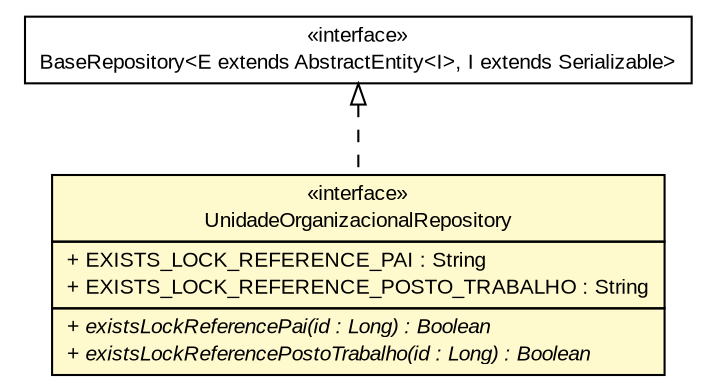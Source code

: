 #!/usr/local/bin/dot
#
# Class diagram 
# Generated by UMLGraph version R5_6 (http://www.umlgraph.org/)
#

digraph G {
	edge [fontname="arial",fontsize=10,labelfontname="arial",labelfontsize=10];
	node [fontname="arial",fontsize=10,shape=plaintext];
	nodesep=0.25;
	ranksep=0.5;
	// br.gov.to.sefaz.persistence.repository.BaseRepository<E extends br.gov.to.sefaz.persistence.entity.AbstractEntity<I>, I extends java.io.Serializable>
	c207756 [label=<<table title="br.gov.to.sefaz.persistence.repository.BaseRepository" border="0" cellborder="1" cellspacing="0" cellpadding="2" port="p" href="../../../persistence/repository/BaseRepository.html">
		<tr><td><table border="0" cellspacing="0" cellpadding="1">
<tr><td align="center" balign="center"> &#171;interface&#187; </td></tr>
<tr><td align="center" balign="center"> BaseRepository&lt;E extends AbstractEntity&lt;I&gt;, I extends Serializable&gt; </td></tr>
		</table></td></tr>
		</table>>, URL="../../../persistence/repository/BaseRepository.html", fontname="arial", fontcolor="black", fontsize=10.0];
	// br.gov.to.sefaz.seg.persistence.repository.UnidadeOrganizacionalRepository
	c207896 [label=<<table title="br.gov.to.sefaz.seg.persistence.repository.UnidadeOrganizacionalRepository" border="0" cellborder="1" cellspacing="0" cellpadding="2" port="p" bgcolor="lemonChiffon" href="./UnidadeOrganizacionalRepository.html">
		<tr><td><table border="0" cellspacing="0" cellpadding="1">
<tr><td align="center" balign="center"> &#171;interface&#187; </td></tr>
<tr><td align="center" balign="center"> UnidadeOrganizacionalRepository </td></tr>
		</table></td></tr>
		<tr><td><table border="0" cellspacing="0" cellpadding="1">
<tr><td align="left" balign="left"> + EXISTS_LOCK_REFERENCE_PAI : String </td></tr>
<tr><td align="left" balign="left"> + EXISTS_LOCK_REFERENCE_POSTO_TRABALHO : String </td></tr>
		</table></td></tr>
		<tr><td><table border="0" cellspacing="0" cellpadding="1">
<tr><td align="left" balign="left"><font face="arial italic" point-size="10.0"> + existsLockReferencePai(id : Long) : Boolean </font></td></tr>
<tr><td align="left" balign="left"><font face="arial italic" point-size="10.0"> + existsLockReferencePostoTrabalho(id : Long) : Boolean </font></td></tr>
		</table></td></tr>
		</table>>, URL="./UnidadeOrganizacionalRepository.html", fontname="arial", fontcolor="black", fontsize=10.0];
	//br.gov.to.sefaz.seg.persistence.repository.UnidadeOrganizacionalRepository implements br.gov.to.sefaz.persistence.repository.BaseRepository<E extends br.gov.to.sefaz.persistence.entity.AbstractEntity<I>, I extends java.io.Serializable>
	c207756:p -> c207896:p [dir=back,arrowtail=empty,style=dashed];
}

